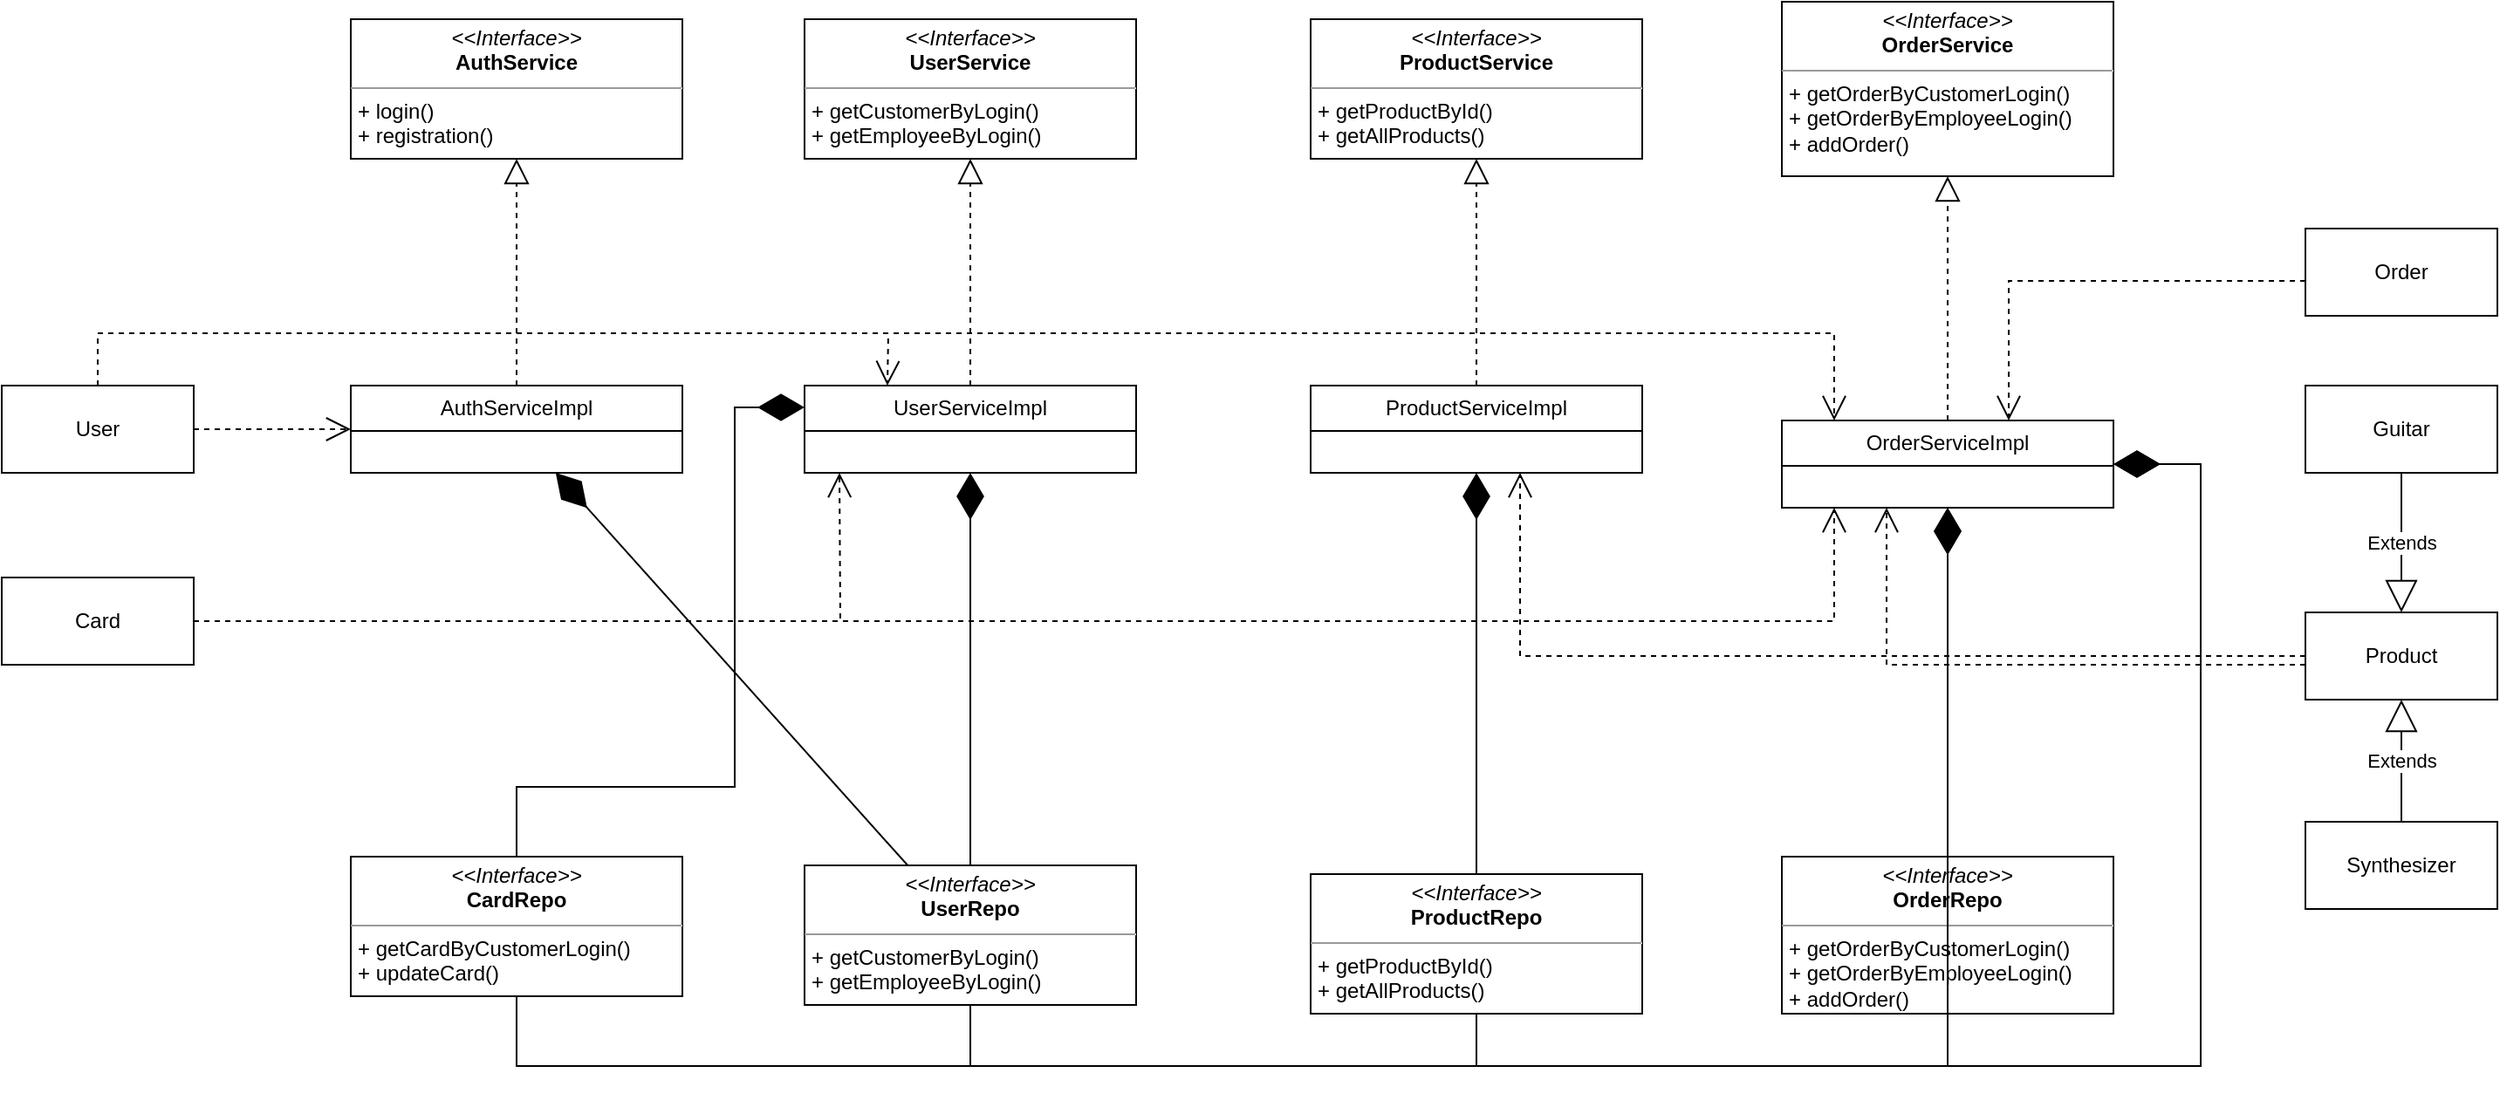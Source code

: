 <mxfile version="21.1.2" type="device">
  <diagram name="Page-1" id="1CsowneHBCO3tvPWQNT_">
    <mxGraphModel dx="2284" dy="843" grid="1" gridSize="10" guides="1" tooltips="1" connect="1" arrows="1" fold="1" page="1" pageScale="1" pageWidth="850" pageHeight="1100" math="0" shadow="0">
      <root>
        <mxCell id="0" />
        <mxCell id="1" parent="0" />
        <mxCell id="swd-MPaGd7rMb2sxRymj-6" value="&lt;p style=&quot;border-color: var(--border-color); margin: 4px 0px 0px; text-align: center;&quot;&gt;&lt;i style=&quot;border-color: var(--border-color);&quot;&gt;&amp;lt;&amp;lt;Interface&amp;gt;&amp;gt;&lt;/i&gt;&lt;br style=&quot;border-color: var(--border-color);&quot;&gt;&lt;b style=&quot;border-color: var(--border-color);&quot;&gt;UserRepo&lt;/b&gt;&lt;/p&gt;&lt;hr style=&quot;border-color: var(--border-color);&quot; size=&quot;1&quot;&gt;&lt;p style=&quot;border-color: var(--border-color); margin: 0px 0px 0px 4px;&quot;&gt;&lt;/p&gt;&lt;p style=&quot;border-color: var(--border-color); margin: 0px 0px 0px 4px;&quot;&gt;+ getCustomerByLogin()&lt;br style=&quot;border-color: var(--border-color);&quot;&gt;+ getEmployeeByLogin()&lt;/p&gt;" style="verticalAlign=top;align=left;overflow=fill;fontSize=12;fontFamily=Helvetica;html=1;whiteSpace=wrap;" parent="1" vertex="1">
          <mxGeometry x="390" y="545" width="190" height="80" as="geometry" />
        </mxCell>
        <mxCell id="swd-MPaGd7rMb2sxRymj-7" value="&lt;p style=&quot;border-color: var(--border-color); margin: 4px 0px 0px; text-align: center;&quot;&gt;&lt;i style=&quot;border-color: var(--border-color);&quot;&gt;&amp;lt;&amp;lt;Interface&amp;gt;&amp;gt;&lt;/i&gt;&lt;br style=&quot;border-color: var(--border-color);&quot;&gt;&lt;b style=&quot;border-color: var(--border-color);&quot;&gt;CardRepo&lt;/b&gt;&lt;/p&gt;&lt;hr style=&quot;border-color: var(--border-color);&quot; size=&quot;1&quot;&gt;&lt;p style=&quot;border-color: var(--border-color); margin: 0px 0px 0px 4px;&quot;&gt;&lt;/p&gt;&lt;p style=&quot;border-color: var(--border-color); margin: 0px 0px 0px 4px;&quot;&gt;+ getCardByCustomerLogin()&lt;br style=&quot;border-color: var(--border-color);&quot;&gt;+ updateCard()&lt;/p&gt;" style="verticalAlign=top;align=left;overflow=fill;fontSize=12;fontFamily=Helvetica;html=1;whiteSpace=wrap;" parent="1" vertex="1">
          <mxGeometry x="130" y="540" width="190" height="80" as="geometry" />
        </mxCell>
        <mxCell id="swd-MPaGd7rMb2sxRymj-8" value="&lt;p style=&quot;border-color: var(--border-color); margin: 4px 0px 0px; text-align: center;&quot;&gt;&lt;i style=&quot;border-color: var(--border-color);&quot;&gt;&amp;lt;&amp;lt;Interface&amp;gt;&amp;gt;&lt;/i&gt;&lt;br style=&quot;border-color: var(--border-color);&quot;&gt;&lt;b style=&quot;border-color: var(--border-color);&quot;&gt;OrderRepo&lt;/b&gt;&lt;/p&gt;&lt;hr style=&quot;border-color: var(--border-color);&quot; size=&quot;1&quot;&gt;&lt;p style=&quot;border-color: var(--border-color); margin: 0px 0px 0px 4px;&quot;&gt;&lt;/p&gt;&lt;p style=&quot;border-color: var(--border-color); margin: 0px 0px 0px 4px;&quot;&gt;+ getOrderByCustomerLogin()&lt;/p&gt;&lt;p style=&quot;border-color: var(--border-color); margin: 0px 0px 0px 4px;&quot;&gt;+ getOrderByEmployeeLogin()&lt;br style=&quot;border-color: var(--border-color);&quot;&gt;+ addOrder()&lt;/p&gt;" style="verticalAlign=top;align=left;overflow=fill;fontSize=12;fontFamily=Helvetica;html=1;whiteSpace=wrap;" parent="1" vertex="1">
          <mxGeometry x="950" y="540" width="190" height="90" as="geometry" />
        </mxCell>
        <mxCell id="swd-MPaGd7rMb2sxRymj-9" value="&lt;p style=&quot;border-color: var(--border-color); margin: 4px 0px 0px; text-align: center;&quot;&gt;&lt;i style=&quot;border-color: var(--border-color);&quot;&gt;&amp;lt;&amp;lt;Interface&amp;gt;&amp;gt;&lt;/i&gt;&lt;br style=&quot;border-color: var(--border-color);&quot;&gt;&lt;b style=&quot;border-color: var(--border-color);&quot;&gt;ProductRepo&lt;/b&gt;&lt;/p&gt;&lt;hr style=&quot;border-color: var(--border-color);&quot; size=&quot;1&quot;&gt;&lt;p style=&quot;border-color: var(--border-color); margin: 0px 0px 0px 4px;&quot;&gt;&lt;/p&gt;&lt;p style=&quot;border-color: var(--border-color); margin: 0px 0px 0px 4px;&quot;&gt;+ getProductById()&lt;br style=&quot;border-color: var(--border-color);&quot;&gt;+ getAllProducts()&lt;/p&gt;" style="verticalAlign=top;align=left;overflow=fill;fontSize=12;fontFamily=Helvetica;html=1;whiteSpace=wrap;" parent="1" vertex="1">
          <mxGeometry x="680" y="550" width="190" height="80" as="geometry" />
        </mxCell>
        <mxCell id="YptJBvcX4ipB8fHEeAZc-5" value="AuthServiceImpl" style="swimlane;fontStyle=0;childLayout=stackLayout;horizontal=1;startSize=26;fillColor=none;horizontalStack=0;resizeParent=1;resizeParentMax=0;resizeLast=0;collapsible=1;marginBottom=0;whiteSpace=wrap;html=1;" vertex="1" parent="1">
          <mxGeometry x="130" y="270" width="190" height="50" as="geometry" />
        </mxCell>
        <mxCell id="YptJBvcX4ipB8fHEeAZc-8" value="&lt;p style=&quot;border-color: var(--border-color); margin: 4px 0px 0px; text-align: center;&quot;&gt;&lt;i style=&quot;border-color: var(--border-color);&quot;&gt;&amp;lt;&amp;lt;Interface&amp;gt;&amp;gt;&lt;/i&gt;&lt;br style=&quot;border-color: var(--border-color);&quot;&gt;&lt;b style=&quot;border-color: var(--border-color);&quot;&gt;AuthService&lt;/b&gt;&lt;/p&gt;&lt;hr style=&quot;border-color: var(--border-color);&quot; size=&quot;1&quot;&gt;&lt;p style=&quot;border-color: var(--border-color); margin: 0px 0px 0px 4px;&quot;&gt;&lt;/p&gt;&lt;p style=&quot;border-color: var(--border-color); margin: 0px 0px 0px 4px;&quot;&gt;+ login()&lt;br style=&quot;border-color: var(--border-color);&quot;&gt;+ registration()&lt;/p&gt;" style="verticalAlign=top;align=left;overflow=fill;fontSize=12;fontFamily=Helvetica;html=1;whiteSpace=wrap;" vertex="1" parent="1">
          <mxGeometry x="130" y="60" width="190" height="80" as="geometry" />
        </mxCell>
        <mxCell id="YptJBvcX4ipB8fHEeAZc-9" value="" style="endArrow=block;dashed=1;endFill=0;endSize=12;html=1;rounded=0;" edge="1" parent="1" source="YptJBvcX4ipB8fHEeAZc-5" target="YptJBvcX4ipB8fHEeAZc-8">
          <mxGeometry width="160" relative="1" as="geometry">
            <mxPoint x="550" y="440" as="sourcePoint" />
            <mxPoint x="710" y="440" as="targetPoint" />
          </mxGeometry>
        </mxCell>
        <mxCell id="YptJBvcX4ipB8fHEeAZc-10" value="UserServiceImpl" style="swimlane;fontStyle=0;childLayout=stackLayout;horizontal=1;startSize=26;fillColor=none;horizontalStack=0;resizeParent=1;resizeParentMax=0;resizeLast=0;collapsible=1;marginBottom=0;whiteSpace=wrap;html=1;" vertex="1" parent="1">
          <mxGeometry x="390" y="270" width="190" height="50" as="geometry" />
        </mxCell>
        <mxCell id="YptJBvcX4ipB8fHEeAZc-11" value="&lt;p style=&quot;border-color: var(--border-color); margin: 4px 0px 0px; text-align: center;&quot;&gt;&lt;i style=&quot;border-color: var(--border-color);&quot;&gt;&amp;lt;&amp;lt;Interface&amp;gt;&amp;gt;&lt;/i&gt;&lt;br style=&quot;border-color: var(--border-color);&quot;&gt;&lt;b style=&quot;border-color: var(--border-color);&quot;&gt;UserService&lt;/b&gt;&lt;/p&gt;&lt;hr style=&quot;border-color: var(--border-color);&quot; size=&quot;1&quot;&gt;&lt;p style=&quot;border-color: var(--border-color); margin: 0px 0px 0px 4px;&quot;&gt;&lt;/p&gt;&lt;p style=&quot;border-color: var(--border-color); margin: 0px 0px 0px 4px;&quot;&gt;+ getCustomerByLogin()&lt;br style=&quot;border-color: var(--border-color);&quot;&gt;+ getEmployeeByLogin()&lt;br&gt;&lt;/p&gt;" style="verticalAlign=top;align=left;overflow=fill;fontSize=12;fontFamily=Helvetica;html=1;whiteSpace=wrap;" vertex="1" parent="1">
          <mxGeometry x="390" y="60" width="190" height="80" as="geometry" />
        </mxCell>
        <mxCell id="YptJBvcX4ipB8fHEeAZc-12" value="" style="endArrow=block;dashed=1;endFill=0;endSize=12;html=1;rounded=0;" edge="1" parent="1" source="YptJBvcX4ipB8fHEeAZc-10" target="YptJBvcX4ipB8fHEeAZc-11">
          <mxGeometry width="160" relative="1" as="geometry">
            <mxPoint x="810" y="440" as="sourcePoint" />
            <mxPoint x="970" y="440" as="targetPoint" />
          </mxGeometry>
        </mxCell>
        <mxCell id="YptJBvcX4ipB8fHEeAZc-13" value="ProductServiceImpl" style="swimlane;fontStyle=0;childLayout=stackLayout;horizontal=1;startSize=26;fillColor=none;horizontalStack=0;resizeParent=1;resizeParentMax=0;resizeLast=0;collapsible=1;marginBottom=0;whiteSpace=wrap;html=1;" vertex="1" parent="1">
          <mxGeometry x="680" y="270" width="190" height="50" as="geometry" />
        </mxCell>
        <mxCell id="YptJBvcX4ipB8fHEeAZc-14" value="&lt;p style=&quot;border-color: var(--border-color); margin: 4px 0px 0px; text-align: center;&quot;&gt;&lt;i style=&quot;border-color: var(--border-color);&quot;&gt;&amp;lt;&amp;lt;Interface&amp;gt;&amp;gt;&lt;/i&gt;&lt;br style=&quot;border-color: var(--border-color);&quot;&gt;&lt;b style=&quot;border-color: var(--border-color);&quot;&gt;ProductService&lt;/b&gt;&lt;/p&gt;&lt;hr style=&quot;border-color: var(--border-color);&quot; size=&quot;1&quot;&gt;&lt;p style=&quot;border-color: var(--border-color); margin: 0px 0px 0px 4px;&quot;&gt;&lt;/p&gt;&lt;p style=&quot;border-color: var(--border-color); margin: 0px 0px 0px 4px;&quot;&gt;+ getProductById()&lt;br style=&quot;border-color: var(--border-color);&quot;&gt;+ getAllProducts()&lt;br&gt;&lt;/p&gt;" style="verticalAlign=top;align=left;overflow=fill;fontSize=12;fontFamily=Helvetica;html=1;whiteSpace=wrap;" vertex="1" parent="1">
          <mxGeometry x="680" y="60" width="190" height="80" as="geometry" />
        </mxCell>
        <mxCell id="YptJBvcX4ipB8fHEeAZc-15" value="" style="endArrow=block;dashed=1;endFill=0;endSize=12;html=1;rounded=0;" edge="1" parent="1" source="YptJBvcX4ipB8fHEeAZc-13" target="YptJBvcX4ipB8fHEeAZc-14">
          <mxGeometry width="160" relative="1" as="geometry">
            <mxPoint x="1100" y="440" as="sourcePoint" />
            <mxPoint x="1260" y="440" as="targetPoint" />
          </mxGeometry>
        </mxCell>
        <mxCell id="YptJBvcX4ipB8fHEeAZc-16" value="OrderServiceImpl" style="swimlane;fontStyle=0;childLayout=stackLayout;horizontal=1;startSize=26;fillColor=none;horizontalStack=0;resizeParent=1;resizeParentMax=0;resizeLast=0;collapsible=1;marginBottom=0;whiteSpace=wrap;html=1;" vertex="1" parent="1">
          <mxGeometry x="950" y="290" width="190" height="50" as="geometry" />
        </mxCell>
        <mxCell id="YptJBvcX4ipB8fHEeAZc-17" value="&lt;p style=&quot;border-color: var(--border-color); margin: 4px 0px 0px; text-align: center;&quot;&gt;&lt;i style=&quot;border-color: var(--border-color);&quot;&gt;&amp;lt;&amp;lt;Interface&amp;gt;&amp;gt;&lt;/i&gt;&lt;br style=&quot;border-color: var(--border-color);&quot;&gt;&lt;b style=&quot;border-color: var(--border-color);&quot;&gt;OrderService&lt;/b&gt;&lt;/p&gt;&lt;hr style=&quot;border-color: var(--border-color);&quot; size=&quot;1&quot;&gt;&lt;p style=&quot;border-color: var(--border-color); margin: 0px 0px 0px 4px;&quot;&gt;&lt;/p&gt;&lt;p style=&quot;border-color: var(--border-color); margin: 0px 0px 0px 4px;&quot;&gt;+ getOrderByCustomerLogin()&lt;/p&gt;&lt;p style=&quot;border-color: var(--border-color); margin: 0px 0px 0px 4px;&quot;&gt;+ getOrderByEmployeeLogin()&lt;br style=&quot;border-color: var(--border-color);&quot;&gt;+ addOrder()&lt;/p&gt;" style="verticalAlign=top;align=left;overflow=fill;fontSize=12;fontFamily=Helvetica;html=1;whiteSpace=wrap;" vertex="1" parent="1">
          <mxGeometry x="950" y="50" width="190" height="100" as="geometry" />
        </mxCell>
        <mxCell id="YptJBvcX4ipB8fHEeAZc-18" value="" style="endArrow=block;dashed=1;endFill=0;endSize=12;html=1;rounded=0;" edge="1" parent="1" source="YptJBvcX4ipB8fHEeAZc-16" target="YptJBvcX4ipB8fHEeAZc-17">
          <mxGeometry width="160" relative="1" as="geometry">
            <mxPoint x="1370" y="440" as="sourcePoint" />
            <mxPoint x="1530" y="440" as="targetPoint" />
          </mxGeometry>
        </mxCell>
        <mxCell id="YptJBvcX4ipB8fHEeAZc-19" value="" style="endArrow=diamondThin;endFill=1;endSize=24;html=1;rounded=0;" edge="1" parent="1" source="swd-MPaGd7rMb2sxRymj-6" target="YptJBvcX4ipB8fHEeAZc-10">
          <mxGeometry width="160" relative="1" as="geometry">
            <mxPoint x="430" y="300" as="sourcePoint" />
            <mxPoint x="470" y="390" as="targetPoint" />
          </mxGeometry>
        </mxCell>
        <mxCell id="YptJBvcX4ipB8fHEeAZc-20" value="" style="endArrow=diamondThin;endFill=1;endSize=24;html=1;rounded=0;edgeStyle=orthogonalEdgeStyle;entryX=0;entryY=0.25;entryDx=0;entryDy=0;" edge="1" parent="1" source="swd-MPaGd7rMb2sxRymj-7" target="YptJBvcX4ipB8fHEeAZc-10">
          <mxGeometry width="160" relative="1" as="geometry">
            <mxPoint x="495" y="555" as="sourcePoint" />
            <mxPoint x="495" y="330" as="targetPoint" />
            <Array as="points">
              <mxPoint x="225" y="500" />
              <mxPoint x="350" y="500" />
              <mxPoint x="350" y="283" />
            </Array>
          </mxGeometry>
        </mxCell>
        <mxCell id="YptJBvcX4ipB8fHEeAZc-21" value="" style="endArrow=diamondThin;endFill=1;endSize=24;html=1;rounded=0;" edge="1" parent="1" source="swd-MPaGd7rMb2sxRymj-6" target="YptJBvcX4ipB8fHEeAZc-5">
          <mxGeometry width="160" relative="1" as="geometry">
            <mxPoint x="505" y="565" as="sourcePoint" />
            <mxPoint x="505" y="340" as="targetPoint" />
          </mxGeometry>
        </mxCell>
        <mxCell id="YptJBvcX4ipB8fHEeAZc-22" value="" style="endArrow=diamondThin;endFill=1;endSize=24;html=1;rounded=0;" edge="1" parent="1" source="swd-MPaGd7rMb2sxRymj-9" target="YptJBvcX4ipB8fHEeAZc-13">
          <mxGeometry width="160" relative="1" as="geometry">
            <mxPoint x="770" y="525" as="sourcePoint" />
            <mxPoint x="780" y="310" as="targetPoint" />
          </mxGeometry>
        </mxCell>
        <mxCell id="YptJBvcX4ipB8fHEeAZc-23" value="" style="endArrow=diamondThin;endFill=1;endSize=24;html=1;rounded=0;entryX=0.5;entryY=1;entryDx=0;entryDy=0;exitX=0.5;exitY=0;exitDx=0;exitDy=0;edgeStyle=orthogonalEdgeStyle;" edge="1" parent="1" source="swd-MPaGd7rMb2sxRymj-8" target="YptJBvcX4ipB8fHEeAZc-16">
          <mxGeometry width="160" relative="1" as="geometry">
            <mxPoint x="525" y="585" as="sourcePoint" />
            <mxPoint x="525" y="360" as="targetPoint" />
          </mxGeometry>
        </mxCell>
        <mxCell id="YptJBvcX4ipB8fHEeAZc-24" value="" style="endArrow=diamondThin;endFill=1;endSize=24;html=1;rounded=0;edgeStyle=orthogonalEdgeStyle;" edge="1" parent="1" source="swd-MPaGd7rMb2sxRymj-9" target="YptJBvcX4ipB8fHEeAZc-16">
          <mxGeometry width="160" relative="1" as="geometry">
            <mxPoint x="535" y="595" as="sourcePoint" />
            <mxPoint x="1190" y="650" as="targetPoint" />
            <Array as="points">
              <mxPoint x="775" y="660" />
              <mxPoint x="1190" y="660" />
              <mxPoint x="1190" y="315" />
            </Array>
          </mxGeometry>
        </mxCell>
        <mxCell id="YptJBvcX4ipB8fHEeAZc-25" value="" style="endArrow=diamondThin;endFill=1;endSize=24;html=1;rounded=0;edgeStyle=orthogonalEdgeStyle;" edge="1" parent="1" source="swd-MPaGd7rMb2sxRymj-6" target="YptJBvcX4ipB8fHEeAZc-16">
          <mxGeometry width="160" relative="1" as="geometry">
            <mxPoint x="545" y="605" as="sourcePoint" />
            <mxPoint x="1190" y="310" as="targetPoint" />
            <Array as="points">
              <mxPoint x="485" y="660" />
              <mxPoint x="1190" y="660" />
              <mxPoint x="1190" y="315" />
            </Array>
          </mxGeometry>
        </mxCell>
        <mxCell id="YptJBvcX4ipB8fHEeAZc-26" value="" style="endArrow=diamondThin;endFill=1;endSize=24;html=1;rounded=0;edgeStyle=orthogonalEdgeStyle;" edge="1" parent="1" source="swd-MPaGd7rMb2sxRymj-7" target="YptJBvcX4ipB8fHEeAZc-16">
          <mxGeometry width="160" relative="1" as="geometry">
            <mxPoint x="555" y="615" as="sourcePoint" />
            <mxPoint x="520" y="740" as="targetPoint" />
            <Array as="points">
              <mxPoint x="225" y="660" />
              <mxPoint x="1045" y="660" />
            </Array>
          </mxGeometry>
        </mxCell>
        <mxCell id="YptJBvcX4ipB8fHEeAZc-27" value="User" style="html=1;whiteSpace=wrap;" vertex="1" parent="1">
          <mxGeometry x="-70" y="270" width="110" height="50" as="geometry" />
        </mxCell>
        <mxCell id="YptJBvcX4ipB8fHEeAZc-28" value="&lt;br&gt;" style="endArrow=open;endSize=12;dashed=1;html=1;rounded=0;" edge="1" parent="1" source="YptJBvcX4ipB8fHEeAZc-27" target="YptJBvcX4ipB8fHEeAZc-5">
          <mxGeometry width="160" relative="1" as="geometry">
            <mxPoint x="450" y="410" as="sourcePoint" />
            <mxPoint x="610" y="410" as="targetPoint" />
          </mxGeometry>
        </mxCell>
        <mxCell id="YptJBvcX4ipB8fHEeAZc-29" value="&lt;br&gt;" style="endArrow=open;endSize=12;dashed=1;html=1;rounded=0;entryX=0.25;entryY=0;entryDx=0;entryDy=0;" edge="1" parent="1" source="YptJBvcX4ipB8fHEeAZc-27" target="YptJBvcX4ipB8fHEeAZc-10">
          <mxGeometry width="160" relative="1" as="geometry">
            <mxPoint x="60" y="200" as="sourcePoint" />
            <mxPoint x="140" y="200" as="targetPoint" />
            <Array as="points">
              <mxPoint x="-15" y="240" />
              <mxPoint x="350" y="240" />
              <mxPoint x="438" y="240" />
            </Array>
          </mxGeometry>
        </mxCell>
        <mxCell id="YptJBvcX4ipB8fHEeAZc-30" value="Card" style="html=1;whiteSpace=wrap;" vertex="1" parent="1">
          <mxGeometry x="-70" y="380" width="110" height="50" as="geometry" />
        </mxCell>
        <mxCell id="YptJBvcX4ipB8fHEeAZc-31" value="&lt;br&gt;" style="endArrow=open;endSize=12;dashed=1;html=1;rounded=0;edgeStyle=orthogonalEdgeStyle;" edge="1" parent="1" source="YptJBvcX4ipB8fHEeAZc-30">
          <mxGeometry width="160" relative="1" as="geometry">
            <mxPoint x="50" y="305" as="sourcePoint" />
            <mxPoint x="410" y="320" as="targetPoint" />
          </mxGeometry>
        </mxCell>
        <mxCell id="YptJBvcX4ipB8fHEeAZc-32" value="Product" style="html=1;whiteSpace=wrap;" vertex="1" parent="1">
          <mxGeometry x="1250" y="400" width="110" height="50" as="geometry" />
        </mxCell>
        <mxCell id="YptJBvcX4ipB8fHEeAZc-33" value="Order" style="html=1;whiteSpace=wrap;" vertex="1" parent="1">
          <mxGeometry x="1250" y="180" width="110" height="50" as="geometry" />
        </mxCell>
        <mxCell id="YptJBvcX4ipB8fHEeAZc-34" value="&lt;br&gt;" style="endArrow=open;endSize=12;dashed=1;html=1;rounded=0;edgeStyle=orthogonalEdgeStyle;" edge="1" parent="1" source="YptJBvcX4ipB8fHEeAZc-32" target="YptJBvcX4ipB8fHEeAZc-13">
          <mxGeometry width="160" relative="1" as="geometry">
            <mxPoint x="1060" y="515" as="sourcePoint" />
            <mxPoint x="800" y="330" as="targetPoint" />
            <Array as="points">
              <mxPoint x="800" y="425" />
            </Array>
          </mxGeometry>
        </mxCell>
        <mxCell id="YptJBvcX4ipB8fHEeAZc-35" value="&lt;br&gt;" style="endArrow=open;endSize=12;dashed=1;html=1;rounded=0;edgeStyle=orthogonalEdgeStyle;" edge="1" parent="1" source="YptJBvcX4ipB8fHEeAZc-27" target="YptJBvcX4ipB8fHEeAZc-16">
          <mxGeometry width="160" relative="1" as="geometry">
            <mxPoint x="-5" y="280" as="sourcePoint" />
            <mxPoint x="448" y="280" as="targetPoint" />
            <Array as="points">
              <mxPoint x="-15" y="240" />
              <mxPoint x="980" y="240" />
            </Array>
          </mxGeometry>
        </mxCell>
        <mxCell id="YptJBvcX4ipB8fHEeAZc-36" value="&lt;br&gt;" style="endArrow=open;endSize=12;dashed=1;html=1;rounded=0;edgeStyle=orthogonalEdgeStyle;" edge="1" parent="1" source="YptJBvcX4ipB8fHEeAZc-30" target="YptJBvcX4ipB8fHEeAZc-16">
          <mxGeometry width="160" relative="1" as="geometry">
            <mxPoint x="50" y="415" as="sourcePoint" />
            <mxPoint x="420" y="330" as="targetPoint" />
            <Array as="points">
              <mxPoint x="980" y="405" />
            </Array>
          </mxGeometry>
        </mxCell>
        <mxCell id="YptJBvcX4ipB8fHEeAZc-37" value="&lt;br&gt;" style="endArrow=open;endSize=12;dashed=1;html=1;rounded=0;edgeStyle=orthogonalEdgeStyle;" edge="1" parent="1" source="YptJBvcX4ipB8fHEeAZc-32" target="YptJBvcX4ipB8fHEeAZc-16">
          <mxGeometry width="160" relative="1" as="geometry">
            <mxPoint x="1260" y="435" as="sourcePoint" />
            <mxPoint x="810" y="330" as="targetPoint" />
            <Array as="points">
              <mxPoint x="1010" y="430" />
            </Array>
          </mxGeometry>
        </mxCell>
        <mxCell id="YptJBvcX4ipB8fHEeAZc-38" value="&lt;br&gt;" style="endArrow=open;endSize=12;dashed=1;html=1;rounded=0;edgeStyle=orthogonalEdgeStyle;" edge="1" parent="1" source="YptJBvcX4ipB8fHEeAZc-33" target="YptJBvcX4ipB8fHEeAZc-16">
          <mxGeometry width="160" relative="1" as="geometry">
            <mxPoint x="1270" y="445" as="sourcePoint" />
            <mxPoint x="820" y="340" as="targetPoint" />
            <Array as="points">
              <mxPoint x="1080" y="210" />
            </Array>
          </mxGeometry>
        </mxCell>
        <mxCell id="YptJBvcX4ipB8fHEeAZc-39" value="Extends" style="endArrow=block;endSize=16;endFill=0;html=1;rounded=0;edgeStyle=orthogonalEdgeStyle;" edge="1" parent="1" source="YptJBvcX4ipB8fHEeAZc-40" target="YptJBvcX4ipB8fHEeAZc-32">
          <mxGeometry width="160" relative="1" as="geometry">
            <mxPoint x="670" y="360" as="sourcePoint" />
            <mxPoint x="830" y="360" as="targetPoint" />
          </mxGeometry>
        </mxCell>
        <mxCell id="YptJBvcX4ipB8fHEeAZc-40" value="Guitar" style="html=1;whiteSpace=wrap;" vertex="1" parent="1">
          <mxGeometry x="1250" y="270" width="110" height="50" as="geometry" />
        </mxCell>
        <mxCell id="YptJBvcX4ipB8fHEeAZc-41" value="Synthesizer" style="html=1;whiteSpace=wrap;" vertex="1" parent="1">
          <mxGeometry x="1250" y="520" width="110" height="50" as="geometry" />
        </mxCell>
        <mxCell id="YptJBvcX4ipB8fHEeAZc-42" value="Extends" style="endArrow=block;endSize=16;endFill=0;html=1;rounded=0;edgeStyle=orthogonalEdgeStyle;" edge="1" parent="1" source="YptJBvcX4ipB8fHEeAZc-41" target="YptJBvcX4ipB8fHEeAZc-32">
          <mxGeometry width="160" relative="1" as="geometry">
            <mxPoint x="1390" y="345" as="sourcePoint" />
            <mxPoint x="1315" y="410" as="targetPoint" />
          </mxGeometry>
        </mxCell>
      </root>
    </mxGraphModel>
  </diagram>
</mxfile>
